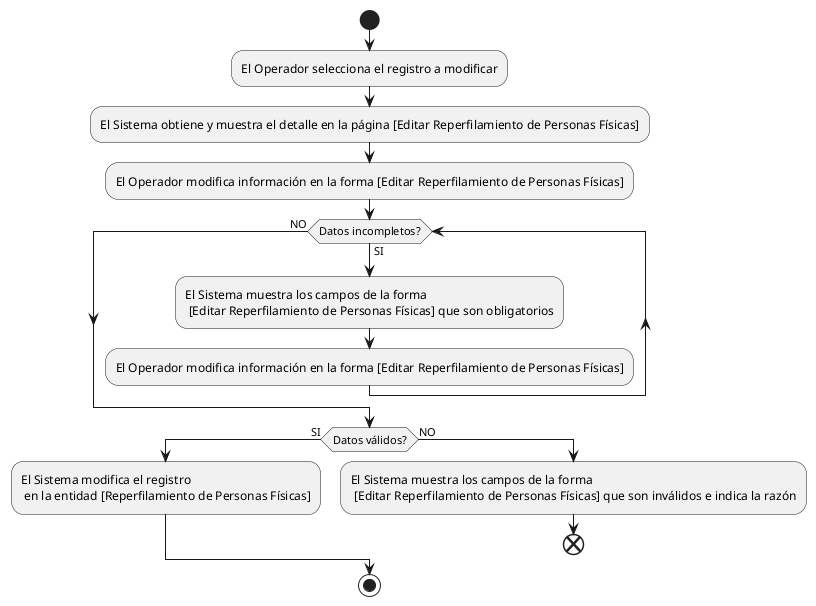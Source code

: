 @startumlstart
start
:El Operador selecciona el registro a modificar;
:El Sistema obtiene y muestra el detalle en la página [Editar Reperfilamiento de Personas Físicas];
:El Operador modifica información en la forma [Editar Reperfilamiento de Personas Físicas];
while (Datos incompletos?) is (SI)  
	:El Sistema muestra los campos de la forma\n [Editar Reperfilamiento de Personas Físicas] que son obligatorios;  
	:El Operador modifica información en la forma [Editar Reperfilamiento de Personas Físicas];
endwhile (NO)  

	if (Datos válidos?) then (SI)    
		:El Sistema modifica el registro\n en la entidad [Reperfilamiento de Personas Físicas];  
	else (NO)    
		:El Sistema muestra los campos de la forma\n [Editar Reperfilamiento de Personas Físicas] que son inválidos e indica la razón;    
		end  
	endif
stop
@enduml

